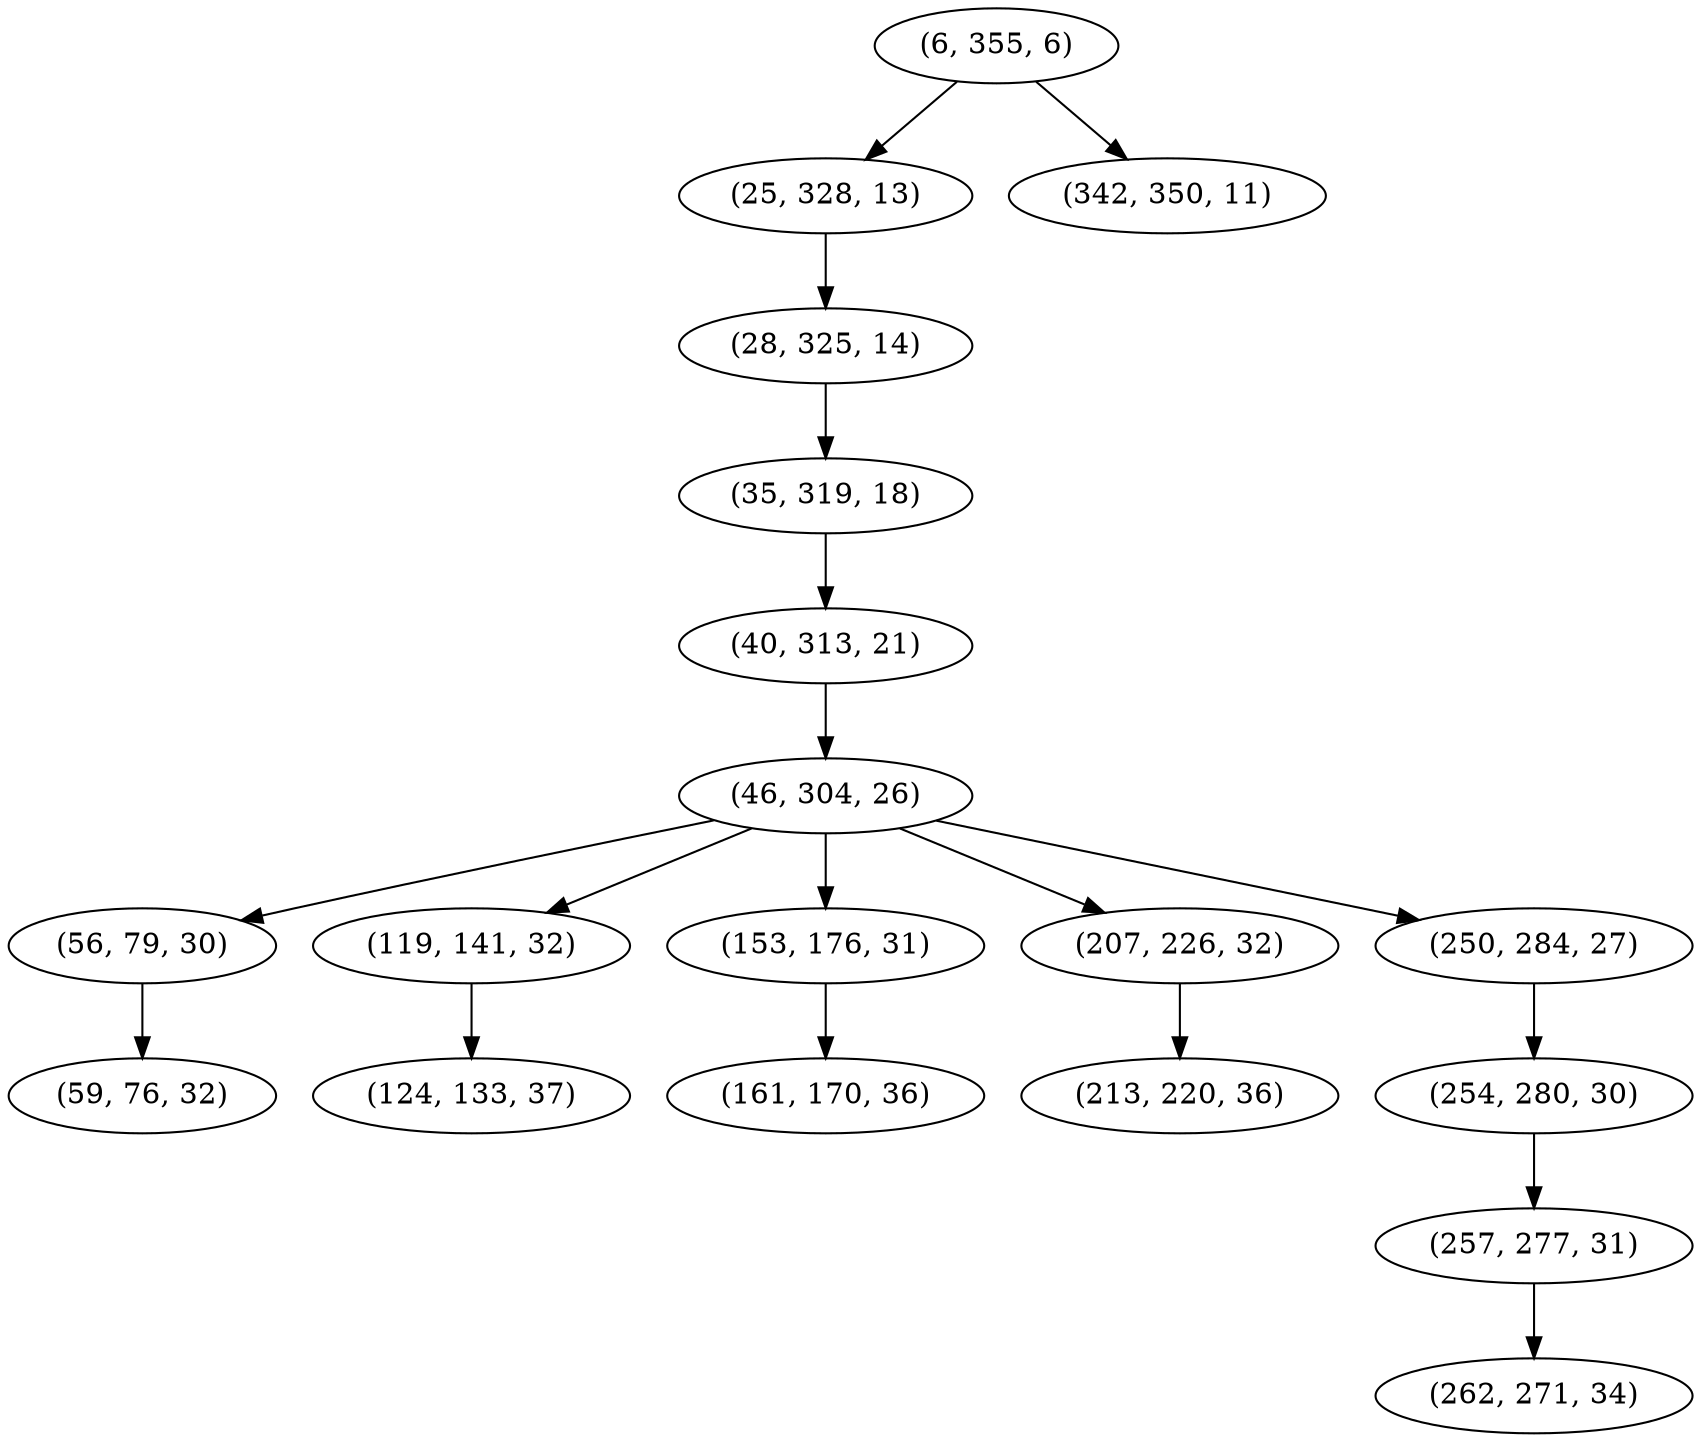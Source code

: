 digraph tree {
    "(6, 355, 6)";
    "(25, 328, 13)";
    "(28, 325, 14)";
    "(35, 319, 18)";
    "(40, 313, 21)";
    "(46, 304, 26)";
    "(56, 79, 30)";
    "(59, 76, 32)";
    "(119, 141, 32)";
    "(124, 133, 37)";
    "(153, 176, 31)";
    "(161, 170, 36)";
    "(207, 226, 32)";
    "(213, 220, 36)";
    "(250, 284, 27)";
    "(254, 280, 30)";
    "(257, 277, 31)";
    "(262, 271, 34)";
    "(342, 350, 11)";
    "(6, 355, 6)" -> "(25, 328, 13)";
    "(6, 355, 6)" -> "(342, 350, 11)";
    "(25, 328, 13)" -> "(28, 325, 14)";
    "(28, 325, 14)" -> "(35, 319, 18)";
    "(35, 319, 18)" -> "(40, 313, 21)";
    "(40, 313, 21)" -> "(46, 304, 26)";
    "(46, 304, 26)" -> "(56, 79, 30)";
    "(46, 304, 26)" -> "(119, 141, 32)";
    "(46, 304, 26)" -> "(153, 176, 31)";
    "(46, 304, 26)" -> "(207, 226, 32)";
    "(46, 304, 26)" -> "(250, 284, 27)";
    "(56, 79, 30)" -> "(59, 76, 32)";
    "(119, 141, 32)" -> "(124, 133, 37)";
    "(153, 176, 31)" -> "(161, 170, 36)";
    "(207, 226, 32)" -> "(213, 220, 36)";
    "(250, 284, 27)" -> "(254, 280, 30)";
    "(254, 280, 30)" -> "(257, 277, 31)";
    "(257, 277, 31)" -> "(262, 271, 34)";
}
